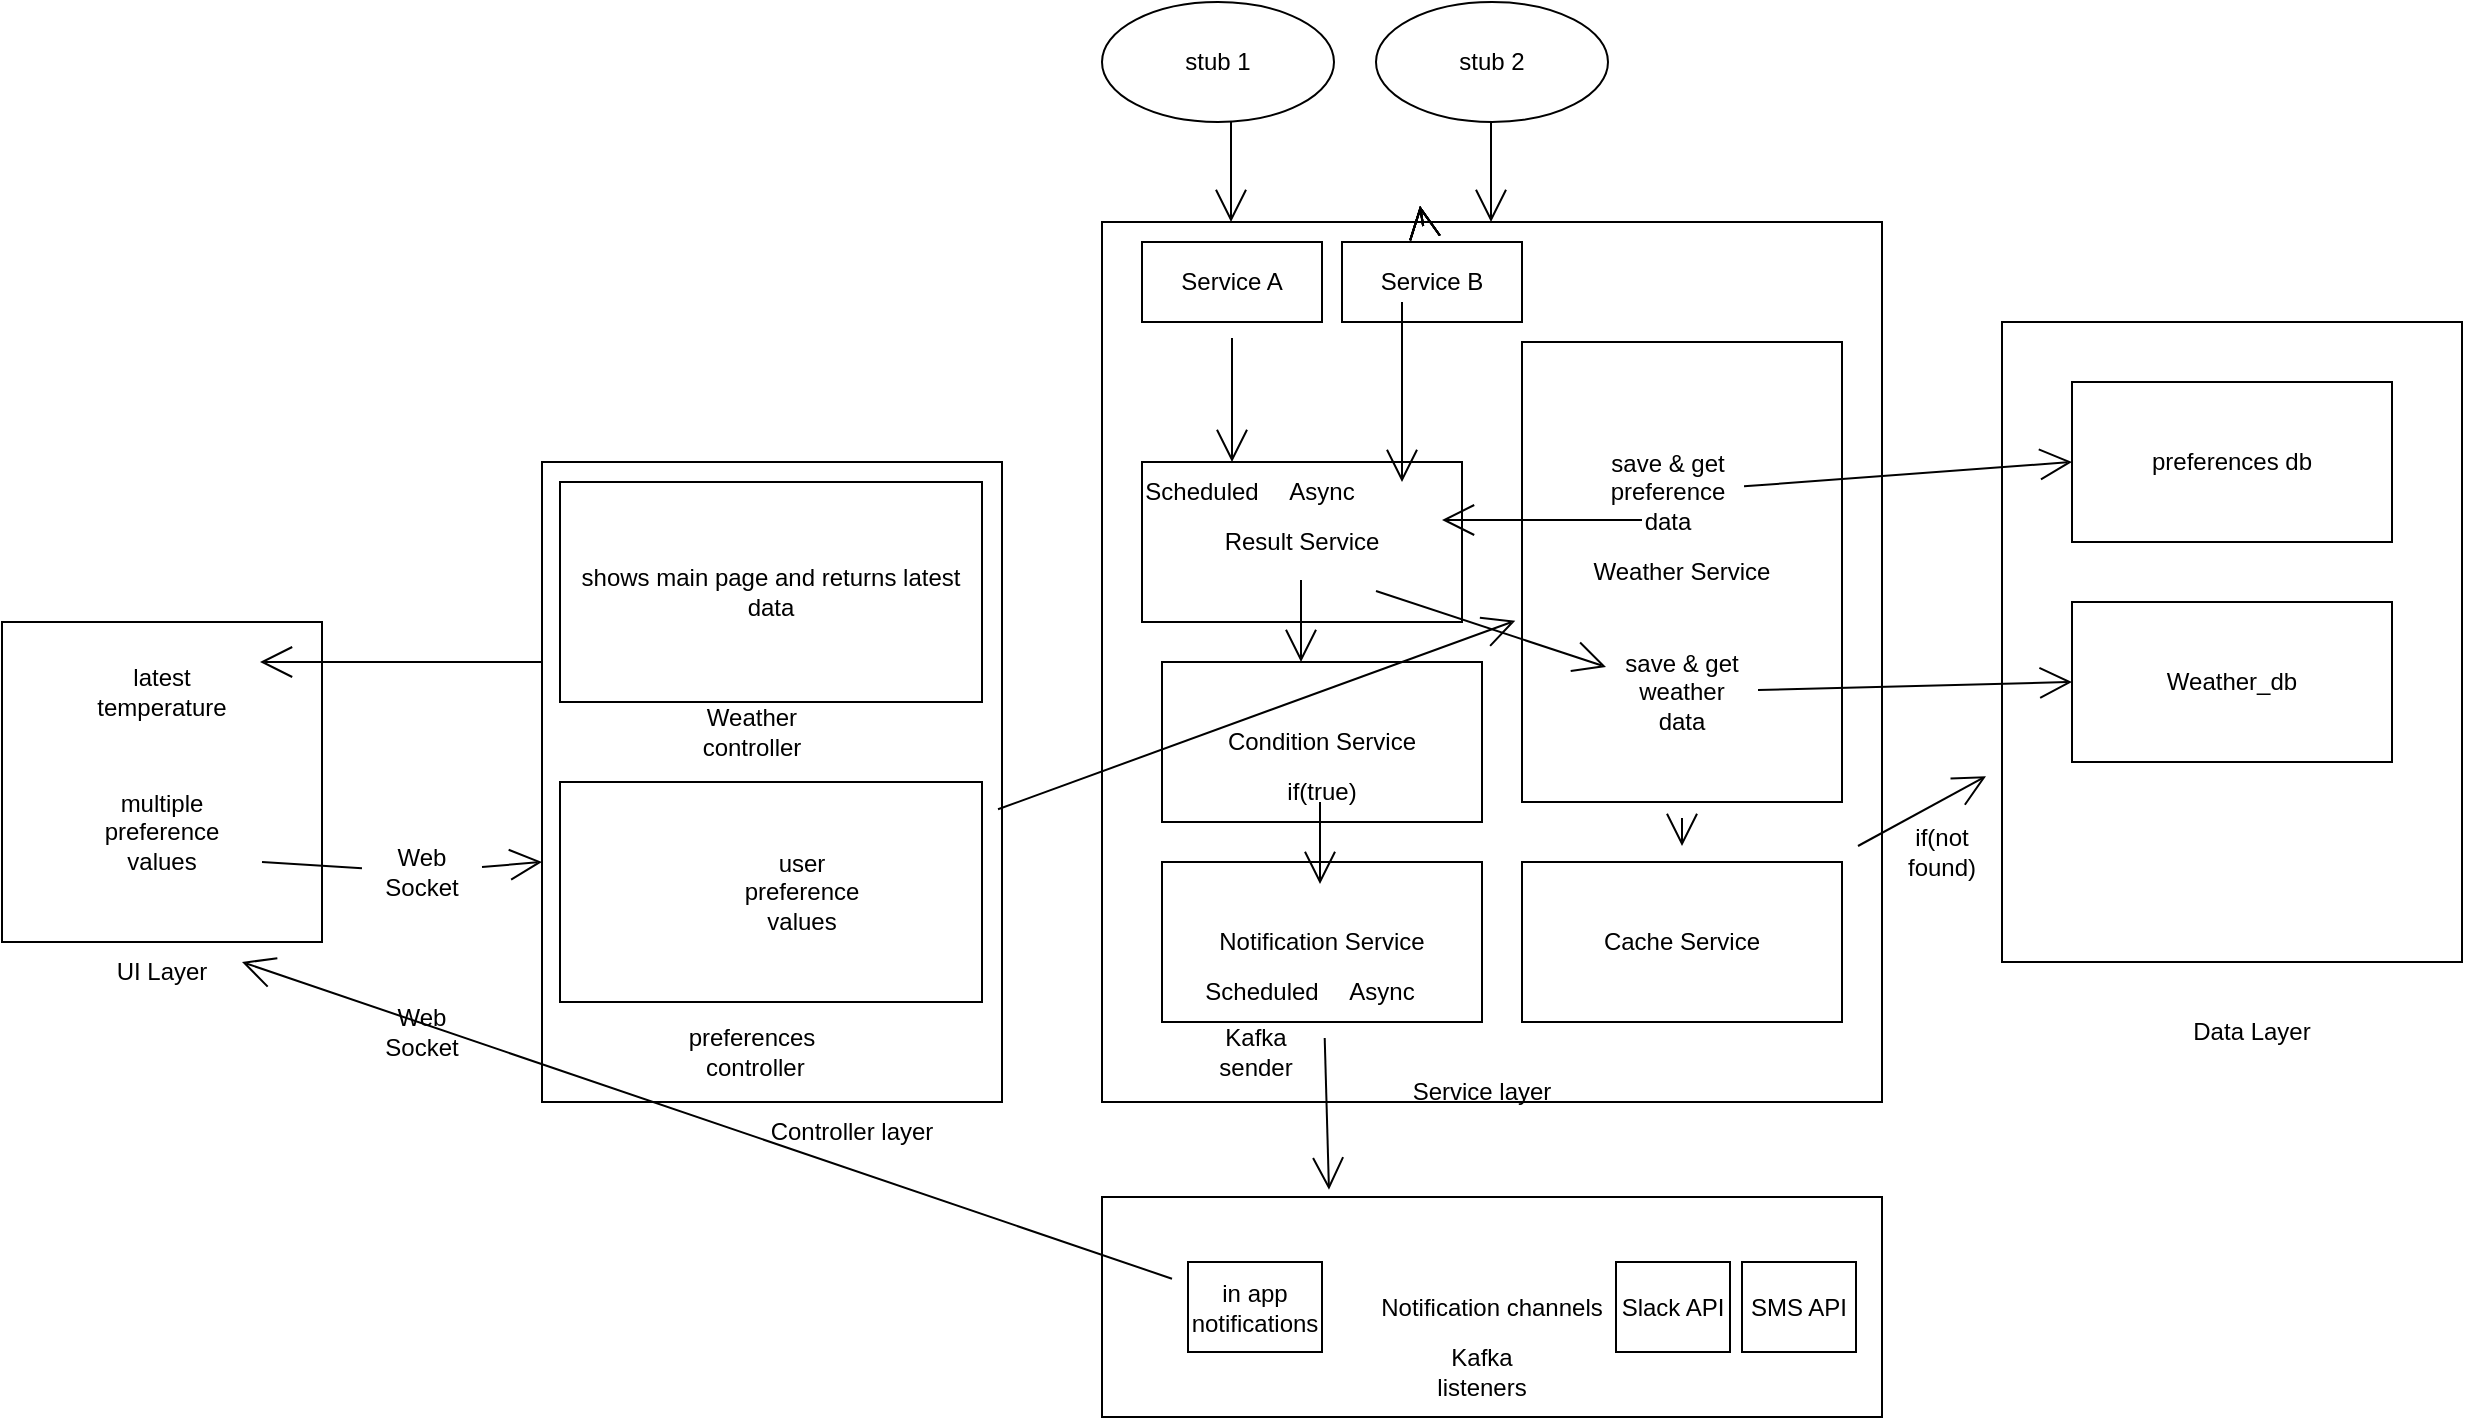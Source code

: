 <mxfile version="21.0.6" type="github">
  <diagram id="C5RBs43oDa-KdzZeNtuy" name="Page-1">
    <mxGraphModel dx="2078" dy="2101" grid="1" gridSize="10" guides="1" tooltips="1" connect="1" arrows="1" fold="1" page="1" pageScale="1" pageWidth="827" pageHeight="1169" math="0" shadow="0">
      <root>
        <mxCell id="WIyWlLk6GJQsqaUBKTNV-0" />
        <mxCell id="WIyWlLk6GJQsqaUBKTNV-1" parent="WIyWlLk6GJQsqaUBKTNV-0" />
        <mxCell id="9kjUmG_0T6n7KGbJWUa8-0" value="" style="rounded=0;whiteSpace=wrap;html=1;" vertex="1" parent="WIyWlLk6GJQsqaUBKTNV-1">
          <mxGeometry x="190" y="260" width="160" height="160" as="geometry" />
        </mxCell>
        <mxCell id="9kjUmG_0T6n7KGbJWUa8-1" value="UI Layer" style="text;strokeColor=none;fillColor=none;html=1;align=center;verticalAlign=middle;whiteSpace=wrap;rounded=0;" vertex="1" parent="WIyWlLk6GJQsqaUBKTNV-1">
          <mxGeometry x="240" y="420" width="60" height="30" as="geometry" />
        </mxCell>
        <mxCell id="9kjUmG_0T6n7KGbJWUa8-2" value="latest temperature" style="text;strokeColor=none;fillColor=none;html=1;align=center;verticalAlign=middle;whiteSpace=wrap;rounded=0;" vertex="1" parent="WIyWlLk6GJQsqaUBKTNV-1">
          <mxGeometry x="240" y="280" width="60" height="30" as="geometry" />
        </mxCell>
        <mxCell id="9kjUmG_0T6n7KGbJWUa8-3" value="multiple preference values&lt;br&gt;" style="text;strokeColor=none;fillColor=none;html=1;align=center;verticalAlign=middle;whiteSpace=wrap;rounded=0;" vertex="1" parent="WIyWlLk6GJQsqaUBKTNV-1">
          <mxGeometry x="240" y="350" width="60" height="30" as="geometry" />
        </mxCell>
        <mxCell id="9kjUmG_0T6n7KGbJWUa8-4" value="" style="edgeStyle=none;orthogonalLoop=1;jettySize=auto;html=1;rounded=0;endArrow=open;startSize=14;endSize=14;sourcePerimeterSpacing=8;targetPerimeterSpacing=8;curved=1;" edge="1" parent="WIyWlLk6GJQsqaUBKTNV-1">
          <mxGeometry width="140" relative="1" as="geometry">
            <mxPoint x="539" y="280" as="sourcePoint" />
            <mxPoint x="319" y="280" as="targetPoint" />
            <Array as="points" />
          </mxGeometry>
        </mxCell>
        <mxCell id="9kjUmG_0T6n7KGbJWUa8-5" value="" style="edgeStyle=none;orthogonalLoop=1;jettySize=auto;html=1;rounded=0;endArrow=open;startSize=14;endSize=14;targetPerimeterSpacing=8;curved=1;startArrow=none;" edge="1" parent="WIyWlLk6GJQsqaUBKTNV-1" source="9kjUmG_0T6n7KGbJWUa8-83">
          <mxGeometry width="140" relative="1" as="geometry">
            <mxPoint x="320" y="380" as="sourcePoint" />
            <mxPoint x="460" y="380" as="targetPoint" />
            <Array as="points" />
          </mxGeometry>
        </mxCell>
        <mxCell id="9kjUmG_0T6n7KGbJWUa8-6" value="" style="rounded=0;whiteSpace=wrap;html=1;" vertex="1" parent="WIyWlLk6GJQsqaUBKTNV-1">
          <mxGeometry x="460" y="180" width="230" height="320" as="geometry" />
        </mxCell>
        <mxCell id="9kjUmG_0T6n7KGbJWUa8-7" value="Controller layer" style="text;strokeColor=none;fillColor=none;html=1;align=center;verticalAlign=middle;whiteSpace=wrap;rounded=0;" vertex="1" parent="WIyWlLk6GJQsqaUBKTNV-1">
          <mxGeometry x="570" y="500" width="90" height="30" as="geometry" />
        </mxCell>
        <mxCell id="9kjUmG_0T6n7KGbJWUa8-8" value="shows main page and returns latest data" style="rounded=0;whiteSpace=wrap;html=1;" vertex="1" parent="WIyWlLk6GJQsqaUBKTNV-1">
          <mxGeometry x="469" y="190" width="211" height="110" as="geometry" />
        </mxCell>
        <mxCell id="9kjUmG_0T6n7KGbJWUa8-9" value="" style="rounded=0;whiteSpace=wrap;html=1;" vertex="1" parent="WIyWlLk6GJQsqaUBKTNV-1">
          <mxGeometry x="469" y="340" width="211" height="110" as="geometry" />
        </mxCell>
        <mxCell id="9kjUmG_0T6n7KGbJWUa8-10" value="Weather controller&lt;br&gt;" style="text;strokeColor=none;fillColor=none;html=1;align=center;verticalAlign=middle;whiteSpace=wrap;rounded=0;" vertex="1" parent="WIyWlLk6GJQsqaUBKTNV-1">
          <mxGeometry x="520" y="300" width="90" height="30" as="geometry" />
        </mxCell>
        <mxCell id="9kjUmG_0T6n7KGbJWUa8-11" value="preferences&lt;br&gt;&amp;nbsp;controller" style="text;strokeColor=none;fillColor=none;html=1;align=center;verticalAlign=middle;whiteSpace=wrap;rounded=0;" vertex="1" parent="WIyWlLk6GJQsqaUBKTNV-1">
          <mxGeometry x="520" y="460" width="90" height="30" as="geometry" />
        </mxCell>
        <mxCell id="9kjUmG_0T6n7KGbJWUa8-13" value="stub 1" style="ellipse;whiteSpace=wrap;html=1;" vertex="1" parent="WIyWlLk6GJQsqaUBKTNV-1">
          <mxGeometry x="740" y="-50" width="116" height="60" as="geometry" />
        </mxCell>
        <mxCell id="9kjUmG_0T6n7KGbJWUa8-14" value="" style="rounded=0;whiteSpace=wrap;html=1;" vertex="1" parent="WIyWlLk6GJQsqaUBKTNV-1">
          <mxGeometry x="740" y="60" width="390" height="440" as="geometry" />
        </mxCell>
        <mxCell id="9kjUmG_0T6n7KGbJWUa8-15" value="Service layer" style="text;strokeColor=none;fillColor=none;html=1;align=center;verticalAlign=middle;whiteSpace=wrap;rounded=0;" vertex="1" parent="WIyWlLk6GJQsqaUBKTNV-1">
          <mxGeometry x="885" y="480" width="90" height="30" as="geometry" />
        </mxCell>
        <mxCell id="9kjUmG_0T6n7KGbJWUa8-16" value="stub 2" style="ellipse;whiteSpace=wrap;html=1;" vertex="1" parent="WIyWlLk6GJQsqaUBKTNV-1">
          <mxGeometry x="877" y="-50" width="116" height="60" as="geometry" />
        </mxCell>
        <mxCell id="9kjUmG_0T6n7KGbJWUa8-45" style="edgeStyle=none;curved=1;rounded=0;orthogonalLoop=1;jettySize=auto;html=1;entryX=0.75;entryY=0;entryDx=0;entryDy=0;endArrow=open;startSize=14;endSize=14;sourcePerimeterSpacing=8;targetPerimeterSpacing=8;" edge="1" parent="WIyWlLk6GJQsqaUBKTNV-1" source="9kjUmG_0T6n7KGbJWUa8-17" target="9kjUmG_0T6n7KGbJWUa8-43">
          <mxGeometry relative="1" as="geometry" />
        </mxCell>
        <mxCell id="9kjUmG_0T6n7KGbJWUa8-17" value="Service A" style="rounded=0;whiteSpace=wrap;html=1;" vertex="1" parent="WIyWlLk6GJQsqaUBKTNV-1">
          <mxGeometry x="760" y="70" width="90" height="40" as="geometry" />
        </mxCell>
        <mxCell id="9kjUmG_0T6n7KGbJWUa8-46" style="edgeStyle=none;curved=1;rounded=0;orthogonalLoop=1;jettySize=auto;html=1;endArrow=open;startSize=14;endSize=14;sourcePerimeterSpacing=8;targetPerimeterSpacing=8;" edge="1" parent="WIyWlLk6GJQsqaUBKTNV-1" source="9kjUmG_0T6n7KGbJWUa8-18" target="9kjUmG_0T6n7KGbJWUa8-14">
          <mxGeometry relative="1" as="geometry" />
        </mxCell>
        <mxCell id="9kjUmG_0T6n7KGbJWUa8-47" style="edgeStyle=none;curved=1;rounded=0;orthogonalLoop=1;jettySize=auto;html=1;endArrow=open;startSize=14;endSize=14;sourcePerimeterSpacing=8;targetPerimeterSpacing=8;" edge="1" parent="WIyWlLk6GJQsqaUBKTNV-1" source="9kjUmG_0T6n7KGbJWUa8-18" target="9kjUmG_0T6n7KGbJWUa8-14">
          <mxGeometry relative="1" as="geometry" />
        </mxCell>
        <mxCell id="9kjUmG_0T6n7KGbJWUa8-48" style="edgeStyle=none;curved=1;rounded=0;orthogonalLoop=1;jettySize=auto;html=1;endArrow=open;startSize=14;endSize=14;sourcePerimeterSpacing=8;targetPerimeterSpacing=8;" edge="1" parent="WIyWlLk6GJQsqaUBKTNV-1" source="9kjUmG_0T6n7KGbJWUa8-18" target="9kjUmG_0T6n7KGbJWUa8-14">
          <mxGeometry relative="1" as="geometry" />
        </mxCell>
        <mxCell id="9kjUmG_0T6n7KGbJWUa8-49" style="edgeStyle=none;curved=1;rounded=0;orthogonalLoop=1;jettySize=auto;html=1;endArrow=open;startSize=14;endSize=14;sourcePerimeterSpacing=8;targetPerimeterSpacing=8;" edge="1" parent="WIyWlLk6GJQsqaUBKTNV-1" source="9kjUmG_0T6n7KGbJWUa8-18" target="9kjUmG_0T6n7KGbJWUa8-14">
          <mxGeometry relative="1" as="geometry" />
        </mxCell>
        <mxCell id="9kjUmG_0T6n7KGbJWUa8-50" style="edgeStyle=none;curved=1;rounded=0;orthogonalLoop=1;jettySize=auto;html=1;endArrow=open;startSize=14;endSize=14;sourcePerimeterSpacing=8;targetPerimeterSpacing=8;" edge="1" parent="WIyWlLk6GJQsqaUBKTNV-1" source="9kjUmG_0T6n7KGbJWUa8-18" target="9kjUmG_0T6n7KGbJWUa8-14">
          <mxGeometry relative="1" as="geometry" />
        </mxCell>
        <mxCell id="9kjUmG_0T6n7KGbJWUa8-51" style="edgeStyle=none;curved=1;rounded=0;orthogonalLoop=1;jettySize=auto;html=1;endArrow=open;startSize=14;endSize=14;sourcePerimeterSpacing=8;targetPerimeterSpacing=8;" edge="1" parent="WIyWlLk6GJQsqaUBKTNV-1" source="9kjUmG_0T6n7KGbJWUa8-18" target="9kjUmG_0T6n7KGbJWUa8-14">
          <mxGeometry relative="1" as="geometry" />
        </mxCell>
        <mxCell id="9kjUmG_0T6n7KGbJWUa8-18" value="Service B" style="rounded=0;whiteSpace=wrap;html=1;" vertex="1" parent="WIyWlLk6GJQsqaUBKTNV-1">
          <mxGeometry x="860" y="70" width="90" height="40" as="geometry" />
        </mxCell>
        <mxCell id="9kjUmG_0T6n7KGbJWUa8-19" value="Result Service" style="rounded=0;whiteSpace=wrap;html=1;" vertex="1" parent="WIyWlLk6GJQsqaUBKTNV-1">
          <mxGeometry x="760" y="180" width="160" height="80" as="geometry" />
        </mxCell>
        <mxCell id="9kjUmG_0T6n7KGbJWUa8-41" style="edgeStyle=none;curved=1;rounded=0;orthogonalLoop=1;jettySize=auto;html=1;entryX=0.291;entryY=-0.033;entryDx=0;entryDy=0;entryPerimeter=0;endArrow=open;startSize=14;endSize=14;sourcePerimeterSpacing=8;targetPerimeterSpacing=8;" edge="1" parent="WIyWlLk6GJQsqaUBKTNV-1" source="9kjUmG_0T6n7KGbJWUa8-20" target="9kjUmG_0T6n7KGbJWUa8-27">
          <mxGeometry relative="1" as="geometry" />
        </mxCell>
        <mxCell id="9kjUmG_0T6n7KGbJWUa8-20" value="Notification Service" style="rounded=0;whiteSpace=wrap;html=1;" vertex="1" parent="WIyWlLk6GJQsqaUBKTNV-1">
          <mxGeometry x="770" y="380" width="160" height="80" as="geometry" />
        </mxCell>
        <mxCell id="9kjUmG_0T6n7KGbJWUa8-75" style="edgeStyle=none;curved=1;rounded=0;orthogonalLoop=1;jettySize=auto;html=1;endArrow=open;startSize=14;endSize=14;sourcePerimeterSpacing=8;targetPerimeterSpacing=8;" edge="1" parent="WIyWlLk6GJQsqaUBKTNV-1" source="9kjUmG_0T6n7KGbJWUa8-21" target="9kjUmG_0T6n7KGbJWUa8-24">
          <mxGeometry relative="1" as="geometry" />
        </mxCell>
        <mxCell id="9kjUmG_0T6n7KGbJWUa8-21" value="Weather Service" style="rounded=0;whiteSpace=wrap;html=1;" vertex="1" parent="WIyWlLk6GJQsqaUBKTNV-1">
          <mxGeometry x="950" y="120" width="160" height="230" as="geometry" />
        </mxCell>
        <mxCell id="9kjUmG_0T6n7KGbJWUa8-22" value="" style="rounded=0;whiteSpace=wrap;html=1;" vertex="1" parent="WIyWlLk6GJQsqaUBKTNV-1">
          <mxGeometry x="1190" y="110" width="230" height="320" as="geometry" />
        </mxCell>
        <mxCell id="9kjUmG_0T6n7KGbJWUa8-23" value="Data Layer" style="text;strokeColor=none;fillColor=none;html=1;align=center;verticalAlign=middle;whiteSpace=wrap;rounded=0;" vertex="1" parent="WIyWlLk6GJQsqaUBKTNV-1">
          <mxGeometry x="1270" y="450" width="90" height="30" as="geometry" />
        </mxCell>
        <mxCell id="9kjUmG_0T6n7KGbJWUa8-78" style="edgeStyle=none;curved=1;rounded=0;orthogonalLoop=1;jettySize=auto;html=1;endArrow=open;startSize=14;endSize=14;sourcePerimeterSpacing=8;targetPerimeterSpacing=8;" edge="1" parent="WIyWlLk6GJQsqaUBKTNV-1" source="9kjUmG_0T6n7KGbJWUa8-24" target="9kjUmG_0T6n7KGbJWUa8-22">
          <mxGeometry relative="1" as="geometry" />
        </mxCell>
        <mxCell id="9kjUmG_0T6n7KGbJWUa8-24" value="Cache Service" style="rounded=0;whiteSpace=wrap;html=1;" vertex="1" parent="WIyWlLk6GJQsqaUBKTNV-1">
          <mxGeometry x="950" y="380" width="160" height="80" as="geometry" />
        </mxCell>
        <mxCell id="9kjUmG_0T6n7KGbJWUa8-25" value="Weather_db" style="rounded=0;whiteSpace=wrap;html=1;" vertex="1" parent="WIyWlLk6GJQsqaUBKTNV-1">
          <mxGeometry x="1225" y="250" width="160" height="80" as="geometry" />
        </mxCell>
        <mxCell id="9kjUmG_0T6n7KGbJWUa8-26" value="preferences db" style="rounded=0;whiteSpace=wrap;html=1;" vertex="1" parent="WIyWlLk6GJQsqaUBKTNV-1">
          <mxGeometry x="1225" y="140" width="160" height="80" as="geometry" />
        </mxCell>
        <mxCell id="9kjUmG_0T6n7KGbJWUa8-27" value="Notification channels" style="rounded=0;whiteSpace=wrap;html=1;" vertex="1" parent="WIyWlLk6GJQsqaUBKTNV-1">
          <mxGeometry x="740" y="547.5" width="390" height="110" as="geometry" />
        </mxCell>
        <mxCell id="9kjUmG_0T6n7KGbJWUa8-28" value="" style="edgeStyle=none;orthogonalLoop=1;jettySize=auto;html=1;rounded=0;endArrow=open;startSize=14;endSize=14;sourcePerimeterSpacing=8;targetPerimeterSpacing=8;curved=1;" edge="1" parent="WIyWlLk6GJQsqaUBKTNV-1">
          <mxGeometry width="140" relative="1" as="geometry">
            <mxPoint x="804.5" y="10" as="sourcePoint" />
            <mxPoint x="804.5" y="60" as="targetPoint" />
            <Array as="points" />
          </mxGeometry>
        </mxCell>
        <mxCell id="9kjUmG_0T6n7KGbJWUa8-29" value="" style="edgeStyle=none;orthogonalLoop=1;jettySize=auto;html=1;rounded=0;endArrow=open;startSize=14;endSize=14;sourcePerimeterSpacing=8;targetPerimeterSpacing=8;curved=1;" edge="1" parent="WIyWlLk6GJQsqaUBKTNV-1">
          <mxGeometry width="140" relative="1" as="geometry">
            <mxPoint x="934.5" y="10" as="sourcePoint" />
            <mxPoint x="934.5" y="60" as="targetPoint" />
            <Array as="points" />
          </mxGeometry>
        </mxCell>
        <mxCell id="9kjUmG_0T6n7KGbJWUa8-30" value="Slack API" style="rounded=0;whiteSpace=wrap;html=1;" vertex="1" parent="WIyWlLk6GJQsqaUBKTNV-1">
          <mxGeometry x="997" y="580" width="57" height="45" as="geometry" />
        </mxCell>
        <mxCell id="9kjUmG_0T6n7KGbJWUa8-31" value="SMS API" style="rounded=0;whiteSpace=wrap;html=1;" vertex="1" parent="WIyWlLk6GJQsqaUBKTNV-1">
          <mxGeometry x="1060" y="580" width="57" height="45" as="geometry" />
        </mxCell>
        <mxCell id="9kjUmG_0T6n7KGbJWUa8-42" style="edgeStyle=none;curved=1;rounded=0;orthogonalLoop=1;jettySize=auto;html=1;endArrow=open;startSize=14;endSize=14;sourcePerimeterSpacing=8;targetPerimeterSpacing=8;" edge="1" parent="WIyWlLk6GJQsqaUBKTNV-1" source="9kjUmG_0T6n7KGbJWUa8-32">
          <mxGeometry relative="1" as="geometry">
            <mxPoint x="310" y="430" as="targetPoint" />
          </mxGeometry>
        </mxCell>
        <mxCell id="9kjUmG_0T6n7KGbJWUa8-32" value="in app notifications" style="rounded=0;whiteSpace=wrap;html=1;" vertex="1" parent="WIyWlLk6GJQsqaUBKTNV-1">
          <mxGeometry x="783" y="580" width="67" height="45" as="geometry" />
        </mxCell>
        <mxCell id="9kjUmG_0T6n7KGbJWUa8-33" value="Condition Service" style="rounded=0;whiteSpace=wrap;html=1;" vertex="1" parent="WIyWlLk6GJQsqaUBKTNV-1">
          <mxGeometry x="770" y="280" width="160" height="80" as="geometry" />
        </mxCell>
        <mxCell id="9kjUmG_0T6n7KGbJWUa8-43" value="Scheduled" style="text;strokeColor=none;fillColor=none;html=1;align=center;verticalAlign=middle;whiteSpace=wrap;rounded=0;" vertex="1" parent="WIyWlLk6GJQsqaUBKTNV-1">
          <mxGeometry x="760" y="180" width="60" height="30" as="geometry" />
        </mxCell>
        <mxCell id="9kjUmG_0T6n7KGbJWUa8-53" value="" style="edgeStyle=none;orthogonalLoop=1;jettySize=auto;html=1;rounded=0;endArrow=open;startSize=14;endSize=14;sourcePerimeterSpacing=8;targetPerimeterSpacing=8;curved=1;" edge="1" parent="WIyWlLk6GJQsqaUBKTNV-1">
          <mxGeometry width="140" relative="1" as="geometry">
            <mxPoint x="890" y="100" as="sourcePoint" />
            <mxPoint x="890" y="190" as="targetPoint" />
            <Array as="points" />
          </mxGeometry>
        </mxCell>
        <mxCell id="9kjUmG_0T6n7KGbJWUa8-54" value="user preference values" style="text;strokeColor=none;fillColor=none;html=1;align=center;verticalAlign=middle;whiteSpace=wrap;rounded=0;" vertex="1" parent="WIyWlLk6GJQsqaUBKTNV-1">
          <mxGeometry x="560" y="380" width="60" height="30" as="geometry" />
        </mxCell>
        <mxCell id="9kjUmG_0T6n7KGbJWUa8-58" value="" style="edgeStyle=none;orthogonalLoop=1;jettySize=auto;html=1;rounded=0;endArrow=open;startSize=14;endSize=14;sourcePerimeterSpacing=8;targetPerimeterSpacing=8;curved=1;" edge="1" parent="WIyWlLk6GJQsqaUBKTNV-1">
          <mxGeometry width="140" relative="1" as="geometry">
            <mxPoint x="839.5" y="239" as="sourcePoint" />
            <mxPoint x="839.5" y="280" as="targetPoint" />
            <Array as="points" />
          </mxGeometry>
        </mxCell>
        <mxCell id="9kjUmG_0T6n7KGbJWUa8-59" value="if(true)" style="text;strokeColor=none;fillColor=none;html=1;align=center;verticalAlign=middle;whiteSpace=wrap;rounded=0;" vertex="1" parent="WIyWlLk6GJQsqaUBKTNV-1">
          <mxGeometry x="820" y="330" width="60" height="30" as="geometry" />
        </mxCell>
        <mxCell id="9kjUmG_0T6n7KGbJWUa8-61" value="" style="edgeStyle=none;orthogonalLoop=1;jettySize=auto;html=1;rounded=0;endArrow=open;startSize=14;endSize=14;sourcePerimeterSpacing=8;targetPerimeterSpacing=8;curved=1;" edge="1" parent="WIyWlLk6GJQsqaUBKTNV-1">
          <mxGeometry width="140" relative="1" as="geometry">
            <mxPoint x="849" y="350" as="sourcePoint" />
            <mxPoint x="849" y="391" as="targetPoint" />
            <Array as="points" />
          </mxGeometry>
        </mxCell>
        <mxCell id="9kjUmG_0T6n7KGbJWUa8-55" style="edgeStyle=none;curved=1;rounded=0;orthogonalLoop=1;jettySize=auto;html=1;endArrow=open;startSize=14;endSize=14;sourcePerimeterSpacing=8;targetPerimeterSpacing=8;entryX=-0.021;entryY=0.606;entryDx=0;entryDy=0;entryPerimeter=0;" edge="1" parent="WIyWlLk6GJQsqaUBKTNV-1" source="9kjUmG_0T6n7KGbJWUa8-9" target="9kjUmG_0T6n7KGbJWUa8-21">
          <mxGeometry relative="1" as="geometry" />
        </mxCell>
        <mxCell id="9kjUmG_0T6n7KGbJWUa8-76" style="edgeStyle=none;curved=1;rounded=0;orthogonalLoop=1;jettySize=auto;html=1;entryX=0;entryY=0.5;entryDx=0;entryDy=0;endArrow=open;startSize=14;endSize=14;sourcePerimeterSpacing=8;targetPerimeterSpacing=8;" edge="1" parent="WIyWlLk6GJQsqaUBKTNV-1" source="9kjUmG_0T6n7KGbJWUa8-62" target="9kjUmG_0T6n7KGbJWUa8-25">
          <mxGeometry relative="1" as="geometry" />
        </mxCell>
        <mxCell id="9kjUmG_0T6n7KGbJWUa8-62" value="save &amp;amp; get weather data" style="text;strokeColor=none;fillColor=none;html=1;align=center;verticalAlign=middle;whiteSpace=wrap;rounded=0;" vertex="1" parent="WIyWlLk6GJQsqaUBKTNV-1">
          <mxGeometry x="1000" y="280" width="60" height="30" as="geometry" />
        </mxCell>
        <mxCell id="9kjUmG_0T6n7KGbJWUa8-77" style="edgeStyle=none;curved=1;rounded=0;orthogonalLoop=1;jettySize=auto;html=1;entryX=0;entryY=0.5;entryDx=0;entryDy=0;endArrow=open;startSize=14;endSize=14;sourcePerimeterSpacing=8;targetPerimeterSpacing=8;" edge="1" parent="WIyWlLk6GJQsqaUBKTNV-1" source="9kjUmG_0T6n7KGbJWUa8-63" target="9kjUmG_0T6n7KGbJWUa8-26">
          <mxGeometry relative="1" as="geometry" />
        </mxCell>
        <mxCell id="9kjUmG_0T6n7KGbJWUa8-63" value="save &amp;amp; get preference data" style="text;strokeColor=none;fillColor=none;html=1;align=center;verticalAlign=middle;whiteSpace=wrap;rounded=0;" vertex="1" parent="WIyWlLk6GJQsqaUBKTNV-1">
          <mxGeometry x="993" y="180" width="60" height="30" as="geometry" />
        </mxCell>
        <mxCell id="9kjUmG_0T6n7KGbJWUa8-71" value="" style="edgeStyle=none;orthogonalLoop=1;jettySize=auto;html=1;rounded=0;endArrow=open;startSize=14;endSize=14;sourcePerimeterSpacing=8;targetPerimeterSpacing=8;curved=1;" edge="1" parent="WIyWlLk6GJQsqaUBKTNV-1">
          <mxGeometry width="140" relative="1" as="geometry">
            <mxPoint x="1010" y="209" as="sourcePoint" />
            <mxPoint x="910" y="209" as="targetPoint" />
            <Array as="points" />
          </mxGeometry>
        </mxCell>
        <mxCell id="9kjUmG_0T6n7KGbJWUa8-72" value="" style="edgeStyle=none;orthogonalLoop=1;jettySize=auto;html=1;rounded=0;endArrow=open;startSize=14;endSize=14;sourcePerimeterSpacing=8;targetPerimeterSpacing=8;curved=1;" edge="1" parent="WIyWlLk6GJQsqaUBKTNV-1" target="9kjUmG_0T6n7KGbJWUa8-62">
          <mxGeometry width="140" relative="1" as="geometry">
            <mxPoint x="877" y="244.5" as="sourcePoint" />
            <mxPoint x="1017" y="244.5" as="targetPoint" />
            <Array as="points" />
          </mxGeometry>
        </mxCell>
        <mxCell id="9kjUmG_0T6n7KGbJWUa8-79" value="if(not found)" style="text;strokeColor=none;fillColor=none;html=1;align=center;verticalAlign=middle;whiteSpace=wrap;rounded=0;" vertex="1" parent="WIyWlLk6GJQsqaUBKTNV-1">
          <mxGeometry x="1130" y="360" width="60" height="30" as="geometry" />
        </mxCell>
        <mxCell id="9kjUmG_0T6n7KGbJWUa8-80" value="Kafka sender" style="text;strokeColor=none;fillColor=none;html=1;align=center;verticalAlign=middle;whiteSpace=wrap;rounded=0;" vertex="1" parent="WIyWlLk6GJQsqaUBKTNV-1">
          <mxGeometry x="786.5" y="460" width="60" height="30" as="geometry" />
        </mxCell>
        <mxCell id="9kjUmG_0T6n7KGbJWUa8-81" value="Kafka listeners" style="text;strokeColor=none;fillColor=none;html=1;align=center;verticalAlign=middle;whiteSpace=wrap;rounded=0;" vertex="1" parent="WIyWlLk6GJQsqaUBKTNV-1">
          <mxGeometry x="900" y="620" width="60" height="30" as="geometry" />
        </mxCell>
        <mxCell id="9kjUmG_0T6n7KGbJWUa8-82" value="Web Socket" style="text;strokeColor=none;fillColor=none;html=1;align=center;verticalAlign=middle;whiteSpace=wrap;rounded=0;" vertex="1" parent="WIyWlLk6GJQsqaUBKTNV-1">
          <mxGeometry x="370" y="450" width="60" height="30" as="geometry" />
        </mxCell>
        <mxCell id="9kjUmG_0T6n7KGbJWUa8-84" value="" style="edgeStyle=none;orthogonalLoop=1;jettySize=auto;html=1;rounded=0;endArrow=none;startSize=14;endSize=14;sourcePerimeterSpacing=8;curved=1;" edge="1" parent="WIyWlLk6GJQsqaUBKTNV-1" target="9kjUmG_0T6n7KGbJWUa8-83">
          <mxGeometry width="140" relative="1" as="geometry">
            <mxPoint x="320" y="380" as="sourcePoint" />
            <mxPoint x="460" y="380" as="targetPoint" />
            <Array as="points" />
          </mxGeometry>
        </mxCell>
        <mxCell id="9kjUmG_0T6n7KGbJWUa8-83" value="Web Socket" style="text;strokeColor=none;fillColor=none;html=1;align=center;verticalAlign=middle;whiteSpace=wrap;rounded=0;" vertex="1" parent="WIyWlLk6GJQsqaUBKTNV-1">
          <mxGeometry x="370" y="370" width="60" height="30" as="geometry" />
        </mxCell>
        <mxCell id="9kjUmG_0T6n7KGbJWUa8-85" value="Async" style="text;strokeColor=none;fillColor=none;html=1;align=center;verticalAlign=middle;whiteSpace=wrap;rounded=0;" vertex="1" parent="WIyWlLk6GJQsqaUBKTNV-1">
          <mxGeometry x="820" y="180" width="60" height="30" as="geometry" />
        </mxCell>
        <mxCell id="9kjUmG_0T6n7KGbJWUa8-86" value="Scheduled" style="text;strokeColor=none;fillColor=none;html=1;align=center;verticalAlign=middle;whiteSpace=wrap;rounded=0;" vertex="1" parent="WIyWlLk6GJQsqaUBKTNV-1">
          <mxGeometry x="790" y="430" width="60" height="30" as="geometry" />
        </mxCell>
        <mxCell id="9kjUmG_0T6n7KGbJWUa8-87" value="Async" style="text;strokeColor=none;fillColor=none;html=1;align=center;verticalAlign=middle;whiteSpace=wrap;rounded=0;" vertex="1" parent="WIyWlLk6GJQsqaUBKTNV-1">
          <mxGeometry x="850" y="430" width="60" height="30" as="geometry" />
        </mxCell>
      </root>
    </mxGraphModel>
  </diagram>
</mxfile>
